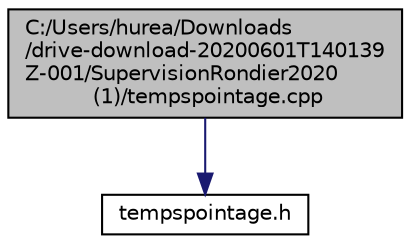 digraph "C:/Users/hurea/Downloads/drive-download-20200601T140139Z-001/SupervisionRondier2020 (1)/tempspointage.cpp"
{
 // LATEX_PDF_SIZE
  edge [fontname="Helvetica",fontsize="10",labelfontname="Helvetica",labelfontsize="10"];
  node [fontname="Helvetica",fontsize="10",shape=record];
  Node1 [label="C:/Users/hurea/Downloads\l/drive-download-20200601T140139\lZ-001/SupervisionRondier2020\l (1)/tempspointage.cpp",height=0.2,width=0.4,color="black", fillcolor="grey75", style="filled", fontcolor="black",tooltip="Définition des méthodes de la classe TempsPointage."];
  Node1 -> Node2 [color="midnightblue",fontsize="10",style="solid",fontname="Helvetica"];
  Node2 [label="tempspointage.h",height=0.2,width=0.4,color="black", fillcolor="white", style="filled",URL="$tempspointage_8h.html",tooltip="Déclaration de la classe TempsPointage."];
}
